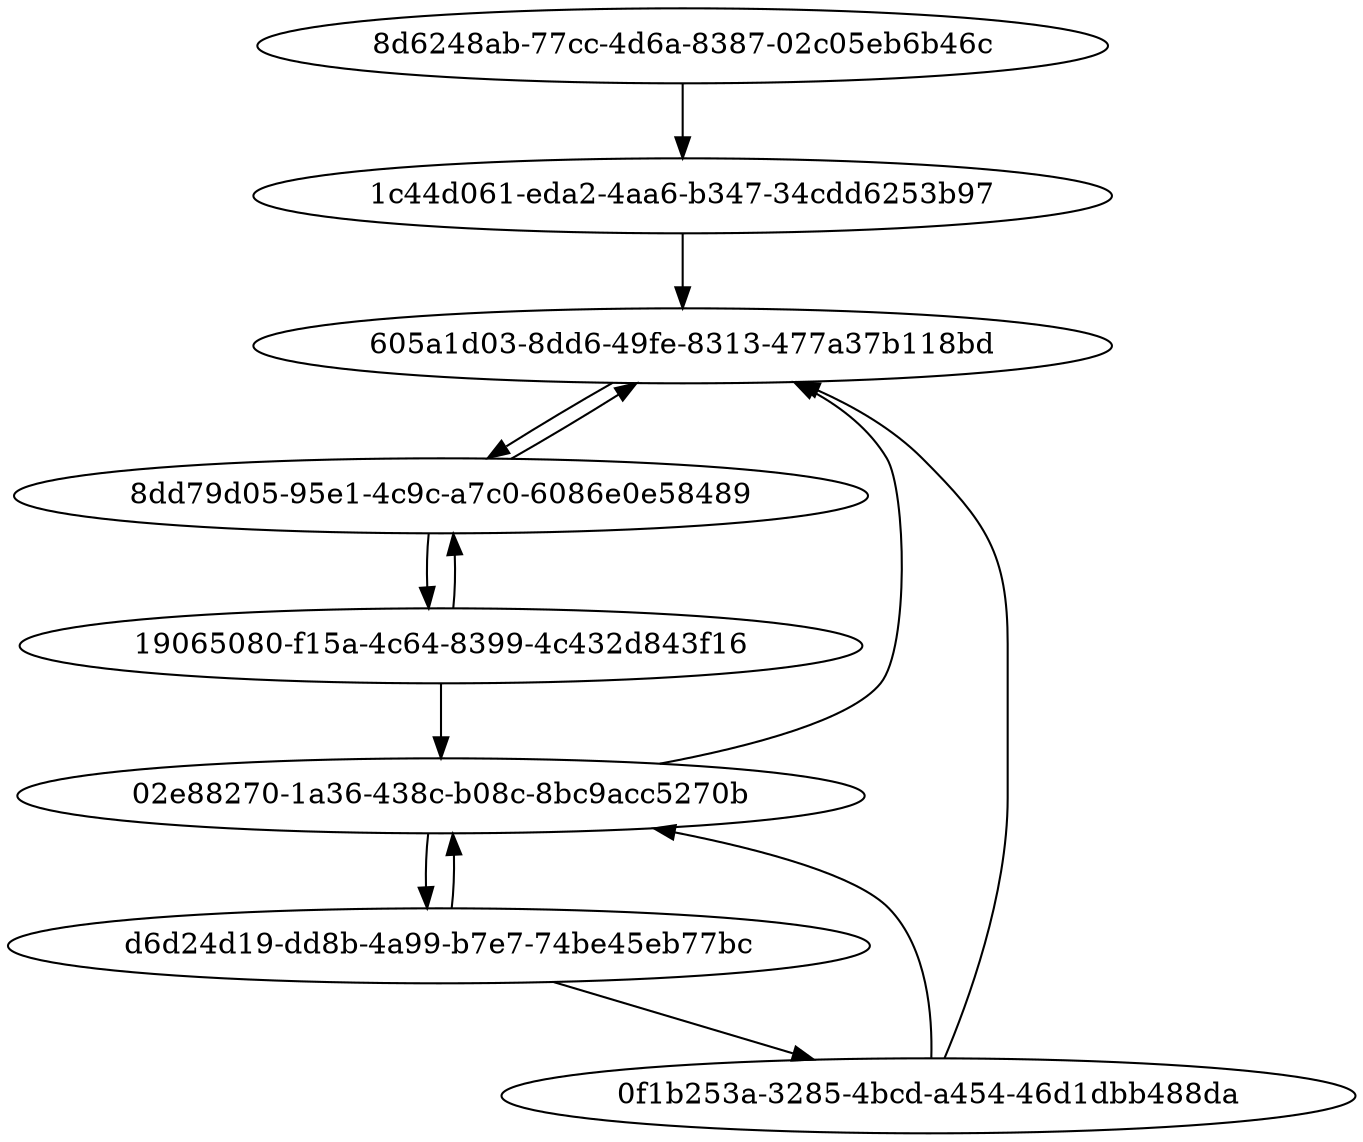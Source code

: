 strict digraph {


  "8d6248ab-77cc-4d6a-8387-02c05eb6b46c"
  "1c44d061-eda2-4aa6-b347-34cdd6253b97"
  "605a1d03-8dd6-49fe-8313-477a37b118bd"
  "8dd79d05-95e1-4c9c-a7c0-6086e0e58489"
  "19065080-f15a-4c64-8399-4c432d843f16"
  "02e88270-1a36-438c-b08c-8bc9acc5270b"
  "d6d24d19-dd8b-4a99-b7e7-74be45eb77bc"
  "0f1b253a-3285-4bcd-a454-46d1dbb488da"


  "8d6248ab-77cc-4d6a-8387-02c05eb6b46c"  -> "1c44d061-eda2-4aa6-b347-34cdd6253b97"
  "1c44d061-eda2-4aa6-b347-34cdd6253b97"  -> "605a1d03-8dd6-49fe-8313-477a37b118bd"
  "605a1d03-8dd6-49fe-8313-477a37b118bd"  -> "8dd79d05-95e1-4c9c-a7c0-6086e0e58489"
  "8dd79d05-95e1-4c9c-a7c0-6086e0e58489"  -> "19065080-f15a-4c64-8399-4c432d843f16"
  "19065080-f15a-4c64-8399-4c432d843f16"  -> "02e88270-1a36-438c-b08c-8bc9acc5270b"
  "02e88270-1a36-438c-b08c-8bc9acc5270b"  -> "d6d24d19-dd8b-4a99-b7e7-74be45eb77bc"
  "d6d24d19-dd8b-4a99-b7e7-74be45eb77bc"  -> "0f1b253a-3285-4bcd-a454-46d1dbb488da"
 


  "8dd79d05-95e1-4c9c-a7c0-6086e0e58489" -> "605a1d03-8dd6-49fe-8313-477a37b118bd"
  "02e88270-1a36-438c-b08c-8bc9acc5270b" -> "605a1d03-8dd6-49fe-8313-477a37b118bd"
  "0f1b253a-3285-4bcd-a454-46d1dbb488da" -> "605a1d03-8dd6-49fe-8313-477a37b118bd"
  "d6d24d19-dd8b-4a99-b7e7-74be45eb77bc" -> "02e88270-1a36-438c-b08c-8bc9acc5270b"
  "0f1b253a-3285-4bcd-a454-46d1dbb488da" -> "02e88270-1a36-438c-b08c-8bc9acc5270b"
  "19065080-f15a-4c64-8399-4c432d843f16" -> "8dd79d05-95e1-4c9c-a7c0-6086e0e58489"

}